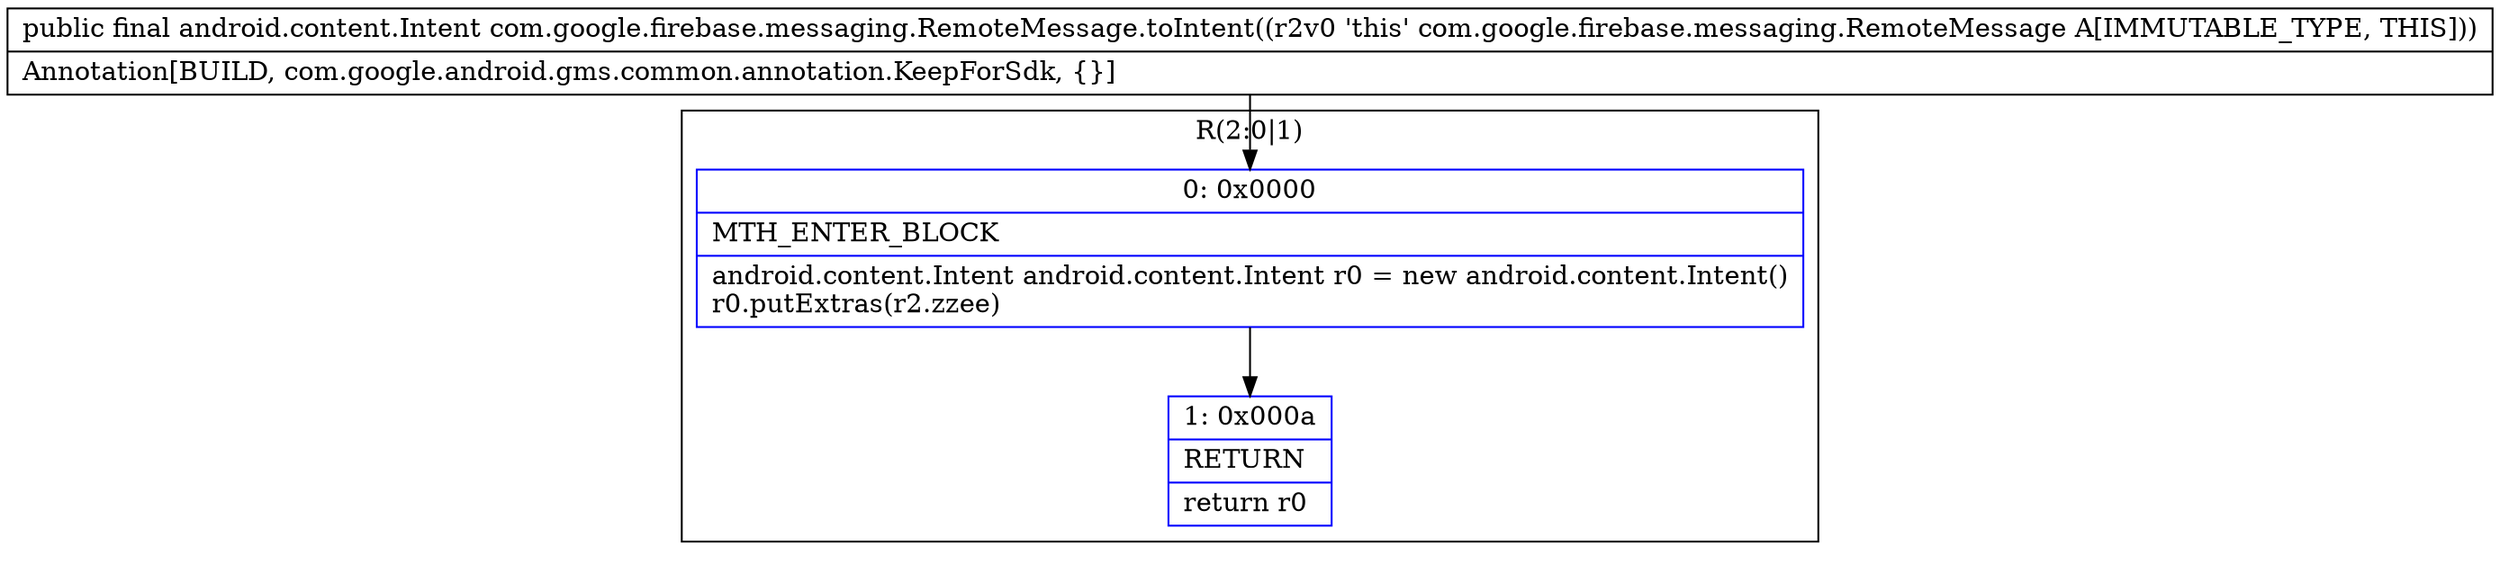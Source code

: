 digraph "CFG forcom.google.firebase.messaging.RemoteMessage.toIntent()Landroid\/content\/Intent;" {
subgraph cluster_Region_1331545853 {
label = "R(2:0|1)";
node [shape=record,color=blue];
Node_0 [shape=record,label="{0\:\ 0x0000|MTH_ENTER_BLOCK\l|android.content.Intent android.content.Intent r0 = new android.content.Intent()\lr0.putExtras(r2.zzee)\l}"];
Node_1 [shape=record,label="{1\:\ 0x000a|RETURN\l|return r0\l}"];
}
MethodNode[shape=record,label="{public final android.content.Intent com.google.firebase.messaging.RemoteMessage.toIntent((r2v0 'this' com.google.firebase.messaging.RemoteMessage A[IMMUTABLE_TYPE, THIS]))  | Annotation[BUILD, com.google.android.gms.common.annotation.KeepForSdk, \{\}]\l}"];
MethodNode -> Node_0;
Node_0 -> Node_1;
}

